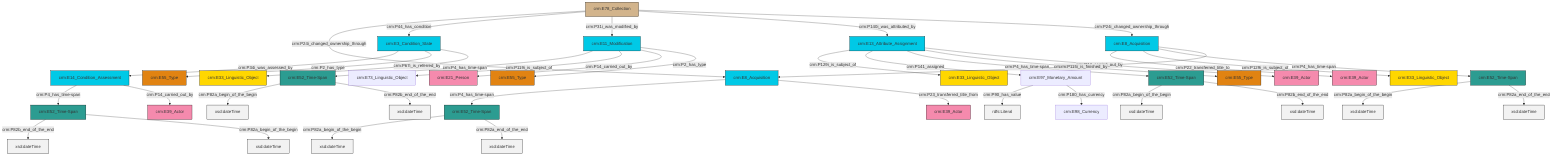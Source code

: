 graph TD
classDef Literal fill:#f2f2f2,stroke:#000000;
classDef CRM_Entity fill:#FFFFFF,stroke:#000000;
classDef Temporal_Entity fill:#00C9E6, stroke:#000000;
classDef Type fill:#E18312, stroke:#000000;
classDef Time-Span fill:#2C9C91, stroke:#000000;
classDef Appellation fill:#FFEB7F, stroke:#000000;
classDef Place fill:#008836, stroke:#000000;
classDef Persistent_Item fill:#B266B2, stroke:#000000;
classDef Conceptual_Object fill:#FFD700, stroke:#000000;
classDef Physical_Thing fill:#D2B48C, stroke:#000000;
classDef Actor fill:#f58aad, stroke:#000000;
classDef PC_Classes fill:#4ce600, stroke:#000000;
classDef Multi fill:#cccccc,stroke:#000000;

0["crm:E14_Condition_Assessment"]:::Temporal_Entity -->|crm:P4_has_time-span| 1["crm:E52_Time-Span"]:::Time-Span
2["crm:E78_Collection"]:::Physical_Thing -->|crm:P24i_changed_ownership_through| 3["crm:E8_Acquisition"]:::Temporal_Entity
2["crm:E78_Collection"]:::Physical_Thing -->|crm:P44_has_condition| 6["crm:E3_Condition_State"]:::Temporal_Entity
7["crm:E11_Modification"]:::Temporal_Entity -->|crm:P4_has_time-span| 8["crm:E52_Time-Span"]:::Time-Span
10["crm:E52_Time-Span"]:::Time-Span -->|crm:P82a_begin_of_the_begin| 11[xsd:dateTime]:::Literal
6["crm:E3_Condition_State"]:::Temporal_Entity -->|crm:P34i_was_assessed_by| 0["crm:E14_Condition_Assessment"]:::Temporal_Entity
18["crm:E13_Attribute_Assignment"]:::Temporal_Entity -->|crm:P129i_is_subject_of| 12["crm:E33_Linguistic_Object"]:::Conceptual_Object
4["crm:E52_Time-Span"]:::Time-Span -->|crm:P82a_begin_of_the_begin| 22[xsd:dateTime]:::Literal
7["crm:E11_Modification"]:::Temporal_Entity -->|crm:P119i_is_subject_of| 23["crm:E73_Linguistic_Object"]:::Default
16["crm:E8_Acquisition"]:::Temporal_Entity -->|crm:P22_transferred_title_to| 28["crm:E39_Actor"]:::Actor
2["crm:E78_Collection"]:::Physical_Thing -->|crm:P31i_was_modified_by| 7["crm:E11_Modification"]:::Temporal_Entity
6["crm:E3_Condition_State"]:::Temporal_Entity -->|crm:P2_has_type| 33["crm:E55_Type"]:::Type
10["crm:E52_Time-Span"]:::Time-Span -->|crm:P82a_end_of_the_end| 37[xsd:dateTime]:::Literal
40["crm:E97_Monetary_Amount"]:::Default -->|crm:P90_has_value| 41[rdfs:Literal]:::Literal
1["crm:E52_Time-Span"]:::Time-Span -->|crm:P82b_end_of_the_end| 42[xsd:dateTime]:::Literal
18["crm:E13_Attribute_Assignment"]:::Temporal_Entity -->|crm:P141_assigned| 40["crm:E97_Monetary_Amount"]:::Default
18["crm:E13_Attribute_Assignment"]:::Temporal_Entity -->|crm:P4_has_time-span| 38["crm:E52_Time-Span"]:::Time-Span
0["crm:E14_Condition_Assessment"]:::Temporal_Entity -->|crm:P14_carried_out_by| 45["crm:E39_Actor"]:::Actor
6["crm:E3_Condition_State"]:::Temporal_Entity -->|crm:P67i_is_referred_by| 46["crm:E33_Linguistic_Object"]:::Conceptual_Object
16["crm:E8_Acquisition"]:::Temporal_Entity -->|crm:P129i_is_subject_of| 49["crm:E33_Linguistic_Object"]:::Conceptual_Object
40["crm:E97_Monetary_Amount"]:::Default -->|crm:P180_has_currency| 31["crm:E98_Currency"]:::Default
16["crm:E8_Acquisition"]:::Temporal_Entity -->|crm:P4_has_time-span| 4["crm:E52_Time-Span"]:::Time-Span
7["crm:E11_Modification"]:::Temporal_Entity -->|crm:P14_carried_out_by| 29["crm:E21_Person"]:::Actor
2["crm:E78_Collection"]:::Physical_Thing -->|crm:P140i_was_attributed_by| 18["crm:E13_Attribute_Assignment"]:::Temporal_Entity
3["crm:E8_Acquisition"]:::Temporal_Entity -->|crm:P4_has_time-span| 10["crm:E52_Time-Span"]:::Time-Span
8["crm:E52_Time-Span"]:::Time-Span -->|crm:P82a_begin_of_the_begin| 51[xsd:dateTime]:::Literal
1["crm:E52_Time-Span"]:::Time-Span -->|crm:P82a_begin_of_the_begin| 52[xsd:dateTime]:::Literal
4["crm:E52_Time-Span"]:::Time-Span -->|crm:P82a_end_of_the_end| 53[xsd:dateTime]:::Literal
18["crm:E13_Attribute_Assignment"]:::Temporal_Entity -->|crm:P2_has_type| 55["crm:E55_Type"]:::Type
18["crm:E13_Attribute_Assignment"]:::Temporal_Entity -->|crm:P14_carried_out_by| 26["crm:E39_Actor"]:::Actor
3["crm:E8_Acquisition"]:::Temporal_Entity -->|crm:P23_transferred_title_from| 14["crm:E39_Actor"]:::Actor
8["crm:E52_Time-Span"]:::Time-Span -->|crm:P82b_end_of_the_end| 60[xsd:dateTime]:::Literal
2["crm:E78_Collection"]:::Physical_Thing -->|crm:P24i_changed_ownership_through| 16["crm:E8_Acquisition"]:::Temporal_Entity
38["crm:E52_Time-Span"]:::Time-Span -->|crm:P82a_begin_of_the_begin| 61[xsd:dateTime]:::Literal
7["crm:E11_Modification"]:::Temporal_Entity -->|crm:P2_has_type| 20["crm:E55_Type"]:::Type
38["crm:E52_Time-Span"]:::Time-Span -->|crm:P82b_end_of_the_end| 62[xsd:dateTime]:::Literal
16["crm:E8_Acquisition"]:::Temporal_Entity -->|crm:P115i_is_finished_by| 3["crm:E8_Acquisition"]:::Temporal_Entity